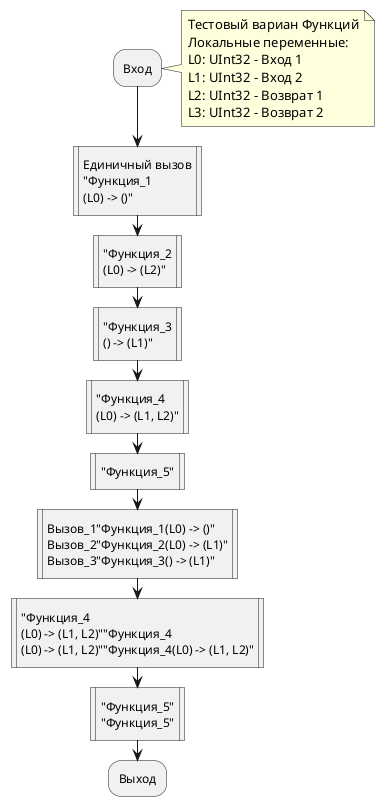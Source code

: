 @startuml

!function $comment()
!return ""
!endfunction
:Вход;
note right
Тестовый вариан Функций
Локальные переменные:
L0: UInt32 - Вход 1
L1: UInt32 - Вход 2
L2: UInt32 - Возврат 1
L3: UInt32 - Возврат 2
end note

:Единичный вызов\n"Функция_1\n(L0) -> ()"|
:"Функция_2\n(L0) -> (L2)"|
:"Функция_3\n() -> (L1)"|
:"Функция_4\n(L0) -> (L1, L2)"|
:"Функция_5"|

:Вызов_1"Функция_1(L0) -> ()"
Вызов_2"Функция_2(L0) -> (L1)"
$comment()Вызов_3"Функция_3() -> (L1)"|

:"Функция_4\n(L0) -> (L1, L2)""Функция_4\n(L0) -> (L1, L2)""Функция_4(L0) -> (L1, L2)"|
:"Функция_5"\n"Функция_5"|


:Выход;
@enduml